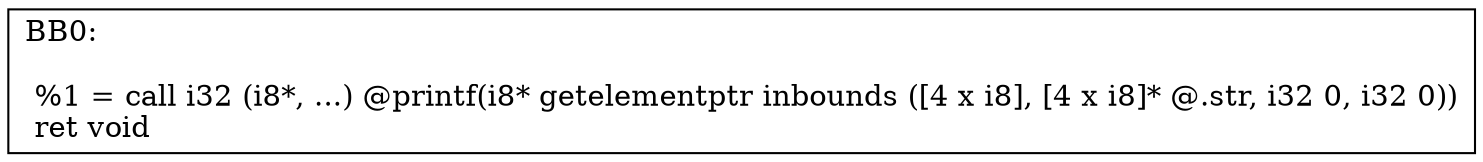digraph "CFG for'f1' function" {
	BB0 [shape=record, label="{BB0:\l\l  %1 = call i32 (i8*, ...) @printf(i8* getelementptr inbounds ([4 x i8], [4 x i8]* @.str, i32 0, i32 0))\l
  ret void\l
}"];
}
